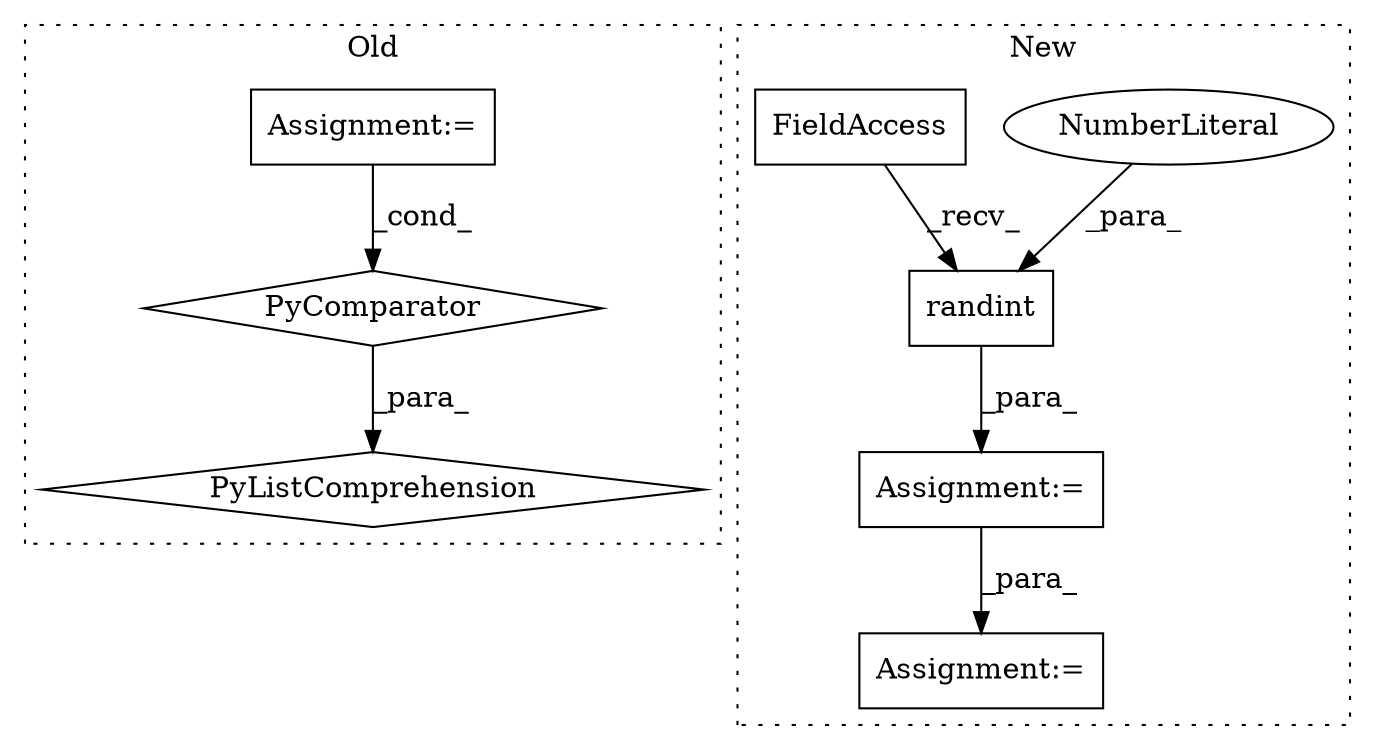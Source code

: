 digraph G {
subgraph cluster0 {
1 [label="PyComparator" a="113" s="1940" l="32" shape="diamond"];
4 [label="PyListComprehension" a="109" s="1840" l="140" shape="diamond"];
7 [label="Assignment:=" a="7" s="1940" l="32" shape="box"];
label = "Old";
style="dotted";
}
subgraph cluster1 {
2 [label="randint" a="32" s="1809,1835" l="8,1" shape="box"];
3 [label="NumberLiteral" a="34" s="1817" l="1" shape="ellipse"];
5 [label="Assignment:=" a="7" s="1937" l="1" shape="box"];
6 [label="Assignment:=" a="7" s="2085" l="1" shape="box"];
8 [label="FieldAccess" a="22" s="1796" l="12" shape="box"];
label = "New";
style="dotted";
}
1 -> 4 [label="_para_"];
2 -> 5 [label="_para_"];
3 -> 2 [label="_para_"];
5 -> 6 [label="_para_"];
7 -> 1 [label="_cond_"];
8 -> 2 [label="_recv_"];
}